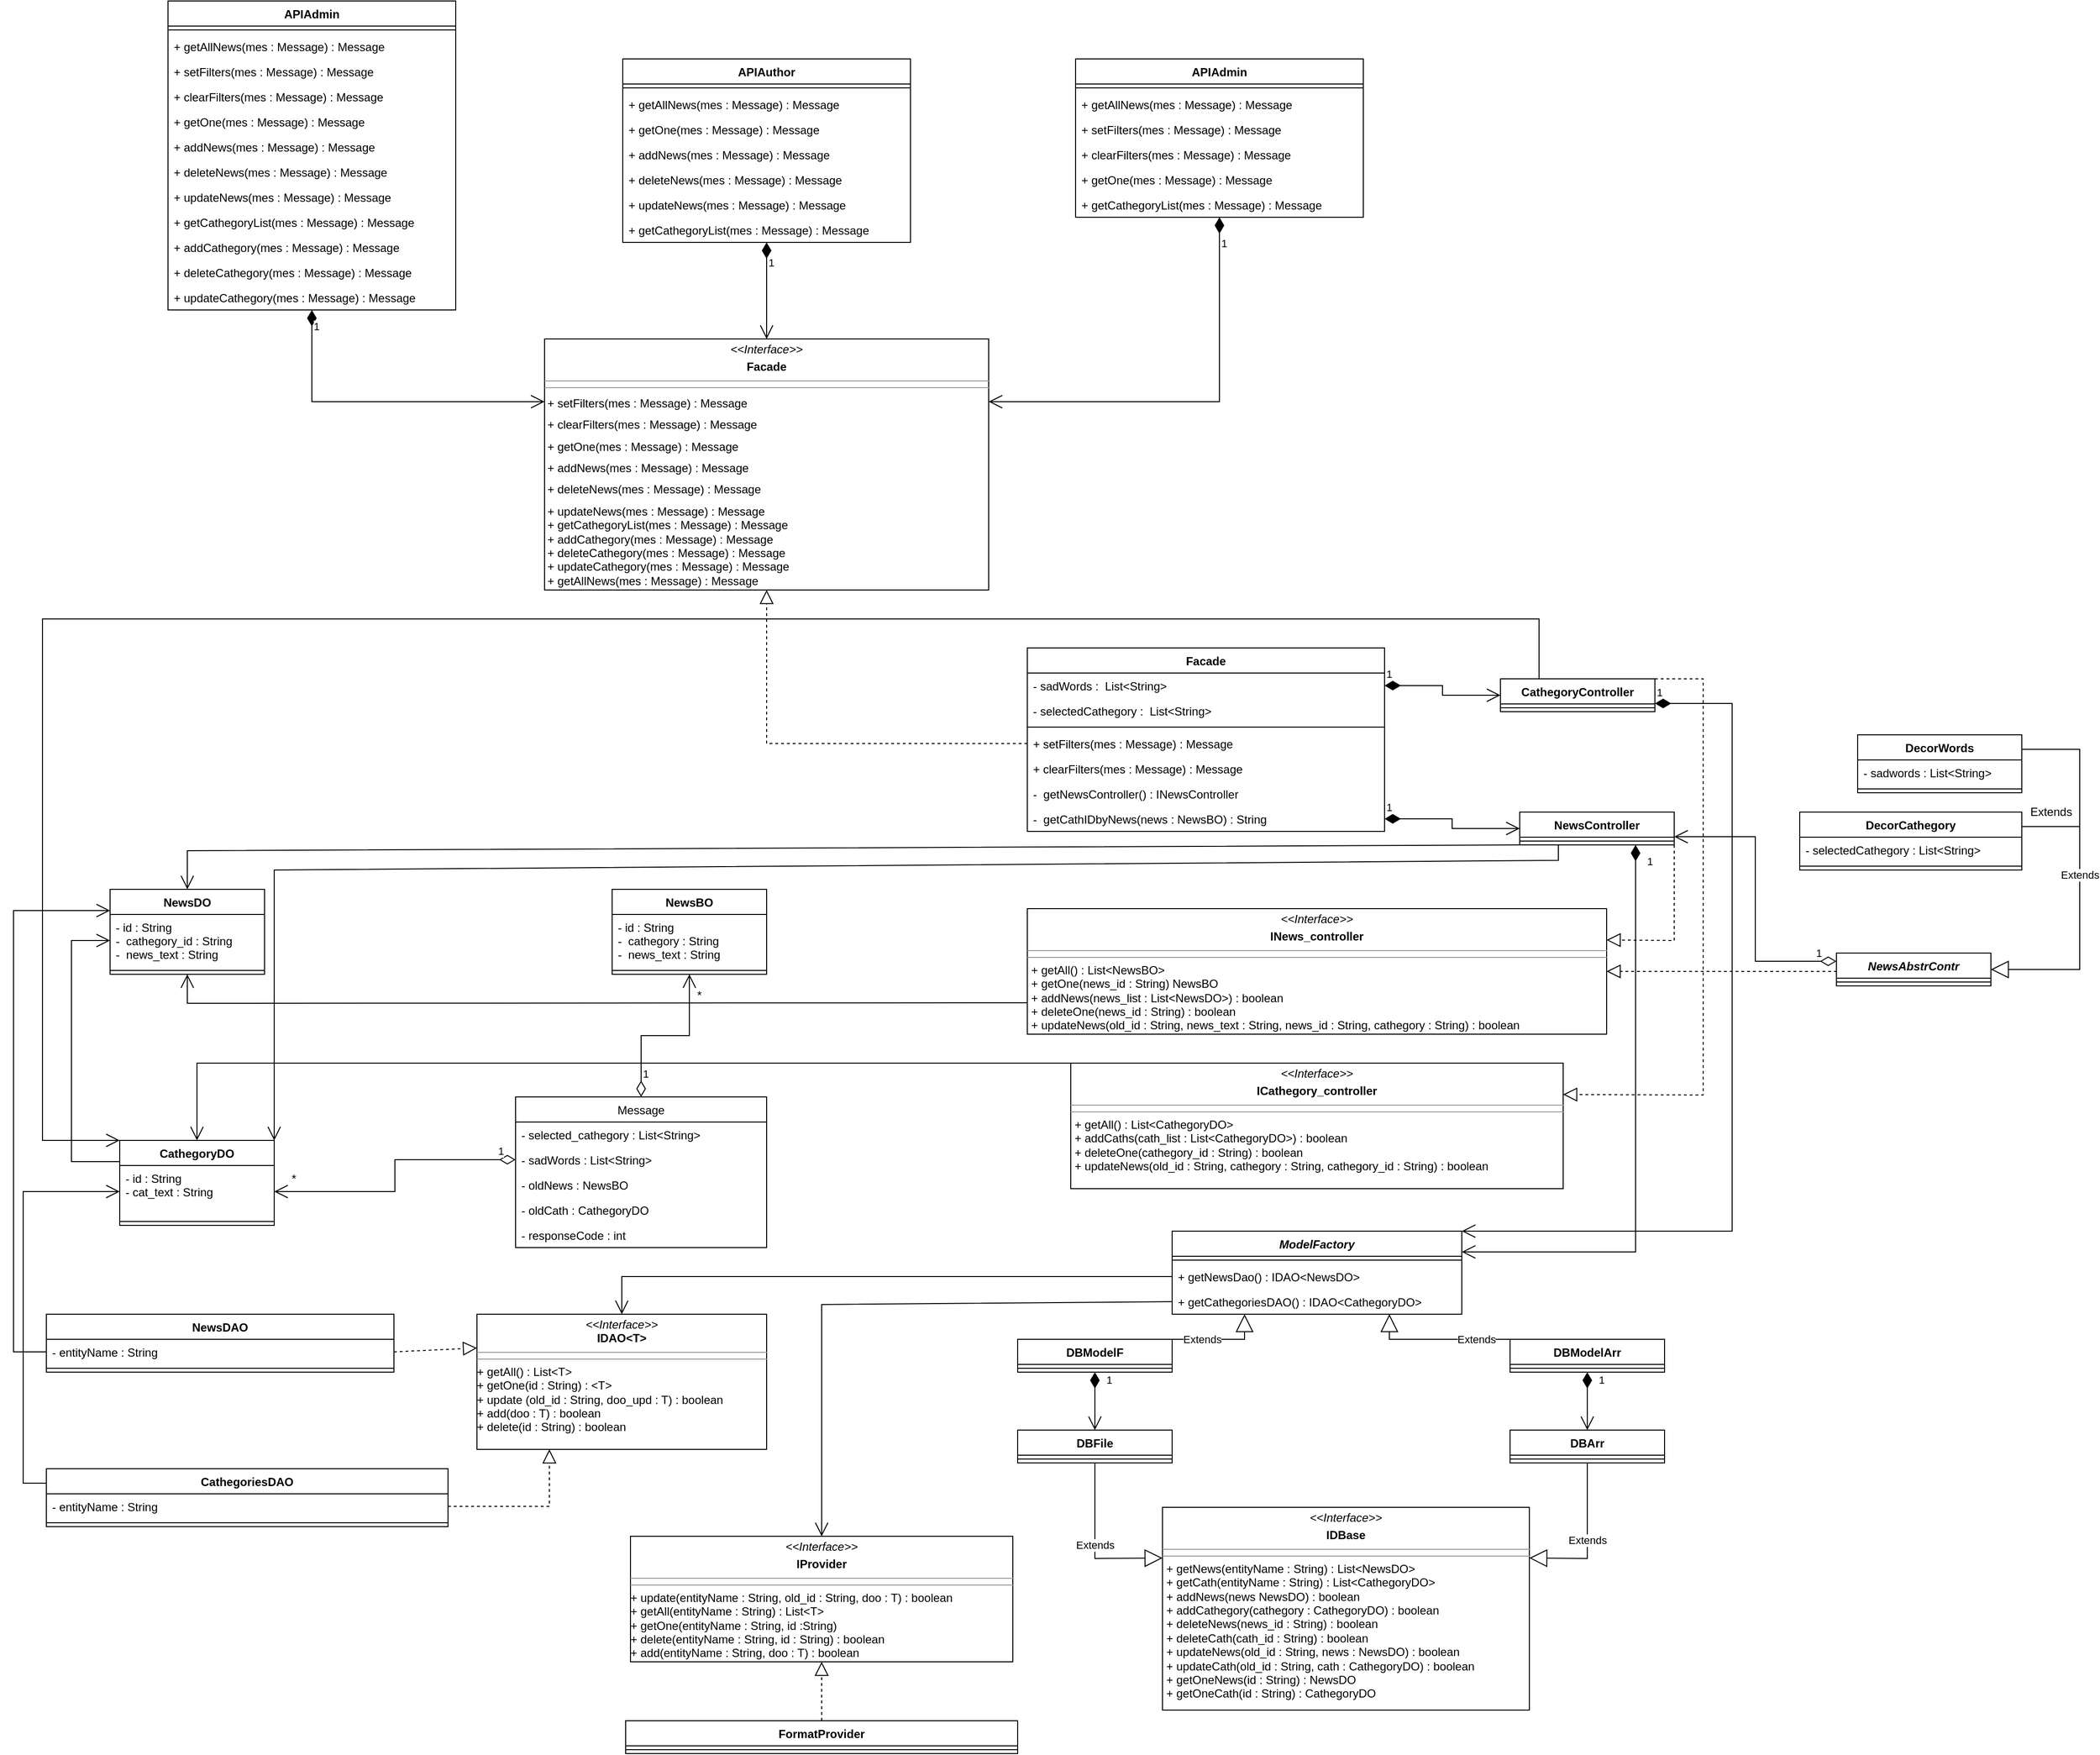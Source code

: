 <mxfile version="15.7.3" type="device"><diagram id="C5RBs43oDa-KdzZeNtuy" name="Page-1"><mxGraphModel dx="3385" dy="3152" grid="1" gridSize="10" guides="1" tooltips="1" connect="1" arrows="1" fold="1" page="1" pageScale="1" pageWidth="827" pageHeight="1169" math="0" shadow="0"><root><mxCell id="WIyWlLk6GJQsqaUBKTNV-0"/><mxCell id="WIyWlLk6GJQsqaUBKTNV-1" parent="WIyWlLk6GJQsqaUBKTNV-0"/><mxCell id="v4zg6Vz5QdQAwvKTRQVM-0" value="NewsDO&#xA;" style="swimlane;fontStyle=1;align=center;verticalAlign=top;childLayout=stackLayout;horizontal=1;startSize=26;horizontalStack=0;resizeParent=1;resizeParentMax=0;resizeLast=0;collapsible=1;marginBottom=0;" vertex="1" parent="WIyWlLk6GJQsqaUBKTNV-1"><mxGeometry x="120" y="240" width="160" height="88" as="geometry"/></mxCell><mxCell id="v4zg6Vz5QdQAwvKTRQVM-1" value="- id : String&#xA;              -  cathegory_id : String&#xA;-  news_text : String" style="text;strokeColor=none;fillColor=none;align=left;verticalAlign=top;spacingLeft=4;spacingRight=4;overflow=hidden;rotatable=0;points=[[0,0.5],[1,0.5]];portConstraint=eastwest;" vertex="1" parent="v4zg6Vz5QdQAwvKTRQVM-0"><mxGeometry y="26" width="160" height="54" as="geometry"/></mxCell><mxCell id="v4zg6Vz5QdQAwvKTRQVM-2" value="" style="line;strokeWidth=1;fillColor=none;align=left;verticalAlign=middle;spacingTop=-1;spacingLeft=3;spacingRight=3;rotatable=0;labelPosition=right;points=[];portConstraint=eastwest;" vertex="1" parent="v4zg6Vz5QdQAwvKTRQVM-0"><mxGeometry y="80" width="160" height="8" as="geometry"/></mxCell><mxCell id="v4zg6Vz5QdQAwvKTRQVM-4" value="NewsBO&#xA;" style="swimlane;fontStyle=1;align=center;verticalAlign=top;childLayout=stackLayout;horizontal=1;startSize=26;horizontalStack=0;resizeParent=1;resizeParentMax=0;resizeLast=0;collapsible=1;marginBottom=0;" vertex="1" parent="WIyWlLk6GJQsqaUBKTNV-1"><mxGeometry x="640" y="240" width="160" height="88" as="geometry"/></mxCell><mxCell id="v4zg6Vz5QdQAwvKTRQVM-5" value="- id : String&#xA;              -  cathegory : String&#xA;-  news_text : String" style="text;strokeColor=none;fillColor=none;align=left;verticalAlign=top;spacingLeft=4;spacingRight=4;overflow=hidden;rotatable=0;points=[[0,0.5],[1,0.5]];portConstraint=eastwest;" vertex="1" parent="v4zg6Vz5QdQAwvKTRQVM-4"><mxGeometry y="26" width="160" height="54" as="geometry"/></mxCell><mxCell id="v4zg6Vz5QdQAwvKTRQVM-6" value="" style="line;strokeWidth=1;fillColor=none;align=left;verticalAlign=middle;spacingTop=-1;spacingLeft=3;spacingRight=3;rotatable=0;labelPosition=right;points=[];portConstraint=eastwest;" vertex="1" parent="v4zg6Vz5QdQAwvKTRQVM-4"><mxGeometry y="80" width="160" height="8" as="geometry"/></mxCell><mxCell id="v4zg6Vz5QdQAwvKTRQVM-7" value="CathegoryDO" style="swimlane;fontStyle=1;align=center;verticalAlign=top;childLayout=stackLayout;horizontal=1;startSize=26;horizontalStack=0;resizeParent=1;resizeParentMax=0;resizeLast=0;collapsible=1;marginBottom=0;" vertex="1" parent="WIyWlLk6GJQsqaUBKTNV-1"><mxGeometry x="130" y="500" width="160" height="88" as="geometry"/></mxCell><mxCell id="v4zg6Vz5QdQAwvKTRQVM-8" value="- id : String&#xA;    - cat_text : String &#xA;          " style="text;strokeColor=none;fillColor=none;align=left;verticalAlign=top;spacingLeft=4;spacingRight=4;overflow=hidden;rotatable=0;points=[[0,0.5],[1,0.5]];portConstraint=eastwest;" vertex="1" parent="v4zg6Vz5QdQAwvKTRQVM-7"><mxGeometry y="26" width="160" height="54" as="geometry"/></mxCell><mxCell id="v4zg6Vz5QdQAwvKTRQVM-9" value="" style="line;strokeWidth=1;fillColor=none;align=left;verticalAlign=middle;spacingTop=-1;spacingLeft=3;spacingRight=3;rotatable=0;labelPosition=right;points=[];portConstraint=eastwest;" vertex="1" parent="v4zg6Vz5QdQAwvKTRQVM-7"><mxGeometry y="80" width="160" height="8" as="geometry"/></mxCell><mxCell id="v4zg6Vz5QdQAwvKTRQVM-11" value="Message" style="swimlane;fontStyle=0;childLayout=stackLayout;horizontal=1;startSize=26;fillColor=none;horizontalStack=0;resizeParent=1;resizeParentMax=0;resizeLast=0;collapsible=1;marginBottom=0;" vertex="1" parent="WIyWlLk6GJQsqaUBKTNV-1"><mxGeometry x="540" y="455" width="260" height="156" as="geometry"/></mxCell><mxCell id="v4zg6Vz5QdQAwvKTRQVM-12" value="- selected_cathegory : List&lt;String&gt;" style="text;strokeColor=none;fillColor=none;align=left;verticalAlign=top;spacingLeft=4;spacingRight=4;overflow=hidden;rotatable=0;points=[[0,0.5],[1,0.5]];portConstraint=eastwest;" vertex="1" parent="v4zg6Vz5QdQAwvKTRQVM-11"><mxGeometry y="26" width="260" height="26" as="geometry"/></mxCell><mxCell id="v4zg6Vz5QdQAwvKTRQVM-13" value="- sadWords : List&lt;String&gt;" style="text;strokeColor=none;fillColor=none;align=left;verticalAlign=top;spacingLeft=4;spacingRight=4;overflow=hidden;rotatable=0;points=[[0,0.5],[1,0.5]];portConstraint=eastwest;" vertex="1" parent="v4zg6Vz5QdQAwvKTRQVM-11"><mxGeometry y="52" width="260" height="26" as="geometry"/></mxCell><mxCell id="v4zg6Vz5QdQAwvKTRQVM-14" value="- oldNews : NewsBO&#xA;" style="text;strokeColor=none;fillColor=none;align=left;verticalAlign=top;spacingLeft=4;spacingRight=4;overflow=hidden;rotatable=0;points=[[0,0.5],[1,0.5]];portConstraint=eastwest;" vertex="1" parent="v4zg6Vz5QdQAwvKTRQVM-11"><mxGeometry y="78" width="260" height="26" as="geometry"/></mxCell><mxCell id="v4zg6Vz5QdQAwvKTRQVM-16" value="- oldCath : CathegoryDO" style="text;strokeColor=none;fillColor=none;align=left;verticalAlign=top;spacingLeft=4;spacingRight=4;overflow=hidden;rotatable=0;points=[[0,0.5],[1,0.5]];portConstraint=eastwest;" vertex="1" parent="v4zg6Vz5QdQAwvKTRQVM-11"><mxGeometry y="104" width="260" height="26" as="geometry"/></mxCell><mxCell id="v4zg6Vz5QdQAwvKTRQVM-79" value="- responseCode : int" style="text;strokeColor=none;fillColor=none;align=left;verticalAlign=top;spacingLeft=4;spacingRight=4;overflow=hidden;rotatable=0;points=[[0,0.5],[1,0.5]];portConstraint=eastwest;" vertex="1" parent="v4zg6Vz5QdQAwvKTRQVM-11"><mxGeometry y="130" width="260" height="26" as="geometry"/></mxCell><mxCell id="v4zg6Vz5QdQAwvKTRQVM-22" value="1" style="endArrow=open;html=1;endSize=12;startArrow=diamondThin;startSize=14;startFill=0;edgeStyle=orthogonalEdgeStyle;align=left;verticalAlign=bottom;rounded=0;entryX=1;entryY=0.5;entryDx=0;entryDy=0;exitX=0;exitY=0.5;exitDx=0;exitDy=0;" edge="1" parent="WIyWlLk6GJQsqaUBKTNV-1" source="v4zg6Vz5QdQAwvKTRQVM-13" target="v4zg6Vz5QdQAwvKTRQVM-8"><mxGeometry x="-0.859" relative="1" as="geometry"><mxPoint x="500" y="520" as="sourcePoint"/><mxPoint x="490" y="340" as="targetPoint"/><mxPoint as="offset"/></mxGeometry></mxCell><mxCell id="v4zg6Vz5QdQAwvKTRQVM-23" value="1" style="endArrow=open;html=1;endSize=12;startArrow=diamondThin;startSize=14;startFill=0;edgeStyle=orthogonalEdgeStyle;align=left;verticalAlign=bottom;rounded=0;exitX=0.5;exitY=0;exitDx=0;exitDy=0;entryX=0.5;entryY=1;entryDx=0;entryDy=0;" edge="1" parent="WIyWlLk6GJQsqaUBKTNV-1" source="v4zg6Vz5QdQAwvKTRQVM-11" target="v4zg6Vz5QdQAwvKTRQVM-4"><mxGeometry x="-0.831" relative="1" as="geometry"><mxPoint x="330" y="340" as="sourcePoint"/><mxPoint x="490" y="340" as="targetPoint"/><mxPoint as="offset"/></mxGeometry></mxCell><mxCell id="v4zg6Vz5QdQAwvKTRQVM-29" value="*" style="text;html=1;align=center;verticalAlign=middle;resizable=0;points=[];autosize=1;strokeColor=none;fillColor=none;" vertex="1" parent="WIyWlLk6GJQsqaUBKTNV-1"><mxGeometry x="300" y="530" width="20" height="20" as="geometry"/></mxCell><mxCell id="v4zg6Vz5QdQAwvKTRQVM-30" value="*" style="text;html=1;align=center;verticalAlign=middle;resizable=0;points=[];autosize=1;strokeColor=none;fillColor=none;" vertex="1" parent="WIyWlLk6GJQsqaUBKTNV-1"><mxGeometry x="720" y="340" width="20" height="20" as="geometry"/></mxCell><mxCell id="v4zg6Vz5QdQAwvKTRQVM-31" value="&lt;p style=&quot;margin: 0px ; margin-top: 4px ; text-align: center&quot;&gt;&lt;i&gt;&amp;lt;&amp;lt;Interface&amp;gt;&amp;gt;&lt;/i&gt;&lt;br&gt;&lt;b&gt;IDAO&amp;lt;T&amp;gt;&lt;/b&gt;&lt;/p&gt;&lt;hr size=&quot;1&quot;&gt;&lt;hr size=&quot;1&quot;&gt;&lt;div&gt;+ getAll() : List&amp;lt;T&amp;gt;&lt;/div&gt;&lt;div&gt;+ getOne(id : String) : &amp;lt;T&amp;gt;&lt;/div&gt;&lt;div&gt;+ update (old_id : String, doo_upd : T) : boolean&lt;/div&gt;&lt;div&gt;+ add(doo : T) : boolean&lt;/div&gt;&lt;div&gt;+ delete(id : String) : boolean&lt;br&gt;&lt;/div&gt;" style="verticalAlign=top;align=left;overflow=fill;fontSize=12;fontFamily=Helvetica;html=1;" vertex="1" parent="WIyWlLk6GJQsqaUBKTNV-1"><mxGeometry x="500" y="680" width="300" height="140" as="geometry"/></mxCell><mxCell id="v4zg6Vz5QdQAwvKTRQVM-32" value="NewsDAO" style="swimlane;fontStyle=1;align=center;verticalAlign=top;childLayout=stackLayout;horizontal=1;startSize=26;horizontalStack=0;resizeParent=1;resizeParentMax=0;resizeLast=0;collapsible=1;marginBottom=0;" vertex="1" parent="WIyWlLk6GJQsqaUBKTNV-1"><mxGeometry x="54" y="680" width="360" height="60" as="geometry"/></mxCell><mxCell id="v4zg6Vz5QdQAwvKTRQVM-33" value="- entityName : String" style="text;strokeColor=none;fillColor=none;align=left;verticalAlign=top;spacingLeft=4;spacingRight=4;overflow=hidden;rotatable=0;points=[[0,0.5],[1,0.5]];portConstraint=eastwest;" vertex="1" parent="v4zg6Vz5QdQAwvKTRQVM-32"><mxGeometry y="26" width="360" height="26" as="geometry"/></mxCell><mxCell id="v4zg6Vz5QdQAwvKTRQVM-34" value="" style="line;strokeWidth=1;fillColor=none;align=left;verticalAlign=middle;spacingTop=-1;spacingLeft=3;spacingRight=3;rotatable=0;labelPosition=right;points=[];portConstraint=eastwest;" vertex="1" parent="v4zg6Vz5QdQAwvKTRQVM-32"><mxGeometry y="52" width="360" height="8" as="geometry"/></mxCell><mxCell id="v4zg6Vz5QdQAwvKTRQVM-41" value="" style="endArrow=open;endFill=1;endSize=12;html=1;rounded=0;exitX=0;exitY=0.5;exitDx=0;exitDy=0;entryX=0;entryY=0.25;entryDx=0;entryDy=0;" edge="1" parent="WIyWlLk6GJQsqaUBKTNV-1" source="v4zg6Vz5QdQAwvKTRQVM-33" target="v4zg6Vz5QdQAwvKTRQVM-0"><mxGeometry width="160" relative="1" as="geometry"><mxPoint x="54" y="779" as="sourcePoint"/><mxPoint x="20" y="260" as="targetPoint"/><Array as="points"><mxPoint x="20" y="719"/><mxPoint x="20" y="262"/></Array></mxGeometry></mxCell><mxCell id="v4zg6Vz5QdQAwvKTRQVM-42" value="" style="endArrow=open;endFill=1;endSize=12;html=1;rounded=0;exitX=0;exitY=0.25;exitDx=0;exitDy=0;entryX=0;entryY=0.5;entryDx=0;entryDy=0;" edge="1" parent="WIyWlLk6GJQsqaUBKTNV-1" source="v4zg6Vz5QdQAwvKTRQVM-7" target="v4zg6Vz5QdQAwvKTRQVM-1"><mxGeometry width="160" relative="1" as="geometry"><mxPoint x="160" y="640" as="sourcePoint"/><mxPoint x="320" y="640" as="targetPoint"/><Array as="points"><mxPoint x="80" y="522"/><mxPoint x="80" y="293"/></Array></mxGeometry></mxCell><mxCell id="v4zg6Vz5QdQAwvKTRQVM-45" value="" style="endArrow=block;dashed=1;endFill=0;endSize=12;html=1;rounded=0;entryX=0;entryY=0.25;entryDx=0;entryDy=0;exitX=1;exitY=0.5;exitDx=0;exitDy=0;" edge="1" parent="WIyWlLk6GJQsqaUBKTNV-1" source="v4zg6Vz5QdQAwvKTRQVM-33" target="v4zg6Vz5QdQAwvKTRQVM-31"><mxGeometry width="160" relative="1" as="geometry"><mxPoint x="410" y="805" as="sourcePoint"/><mxPoint x="574" y="910" as="targetPoint"/></mxGeometry></mxCell><mxCell id="v4zg6Vz5QdQAwvKTRQVM-46" value="CathegoriesDAO" style="swimlane;fontStyle=1;align=center;verticalAlign=top;childLayout=stackLayout;horizontal=1;startSize=26;horizontalStack=0;resizeParent=1;resizeParentMax=0;resizeLast=0;collapsible=1;marginBottom=0;" vertex="1" parent="WIyWlLk6GJQsqaUBKTNV-1"><mxGeometry x="54" y="840" width="416" height="60" as="geometry"/></mxCell><mxCell id="v4zg6Vz5QdQAwvKTRQVM-47" value="- entityName : String" style="text;strokeColor=none;fillColor=none;align=left;verticalAlign=top;spacingLeft=4;spacingRight=4;overflow=hidden;rotatable=0;points=[[0,0.5],[1,0.5]];portConstraint=eastwest;" vertex="1" parent="v4zg6Vz5QdQAwvKTRQVM-46"><mxGeometry y="26" width="416" height="26" as="geometry"/></mxCell><mxCell id="v4zg6Vz5QdQAwvKTRQVM-48" value="" style="line;strokeWidth=1;fillColor=none;align=left;verticalAlign=middle;spacingTop=-1;spacingLeft=3;spacingRight=3;rotatable=0;labelPosition=right;points=[];portConstraint=eastwest;" vertex="1" parent="v4zg6Vz5QdQAwvKTRQVM-46"><mxGeometry y="52" width="416" height="8" as="geometry"/></mxCell><mxCell id="v4zg6Vz5QdQAwvKTRQVM-50" value="" style="endArrow=block;dashed=1;endFill=0;endSize=12;html=1;rounded=0;exitX=1;exitY=0.5;exitDx=0;exitDy=0;entryX=0.25;entryY=1;entryDx=0;entryDy=0;" edge="1" parent="WIyWlLk6GJQsqaUBKTNV-1" source="v4zg6Vz5QdQAwvKTRQVM-47" target="v4zg6Vz5QdQAwvKTRQVM-31"><mxGeometry width="160" relative="1" as="geometry"><mxPoint x="440" y="962.5" as="sourcePoint"/><mxPoint x="600" y="962.5" as="targetPoint"/><Array as="points"><mxPoint x="575" y="879"/></Array></mxGeometry></mxCell><mxCell id="v4zg6Vz5QdQAwvKTRQVM-56" value="" style="endArrow=open;endFill=1;endSize=12;html=1;rounded=0;entryX=0;entryY=0.5;entryDx=0;entryDy=0;exitX=0;exitY=0.25;exitDx=0;exitDy=0;" edge="1" parent="WIyWlLk6GJQsqaUBKTNV-1" source="v4zg6Vz5QdQAwvKTRQVM-46" target="v4zg6Vz5QdQAwvKTRQVM-8"><mxGeometry width="160" relative="1" as="geometry"><mxPoint x="54" y="1020" as="sourcePoint"/><mxPoint x="30" y="560" as="targetPoint"/><Array as="points"><mxPoint x="30" y="855"/><mxPoint x="30" y="553"/></Array></mxGeometry></mxCell><mxCell id="v4zg6Vz5QdQAwvKTRQVM-68" value="&lt;p style=&quot;margin: 0px ; margin-top: 4px ; text-align: center&quot;&gt;&lt;i&gt;&amp;lt;&amp;lt;Interface&amp;gt;&amp;gt;&lt;/i&gt;&lt;/p&gt;&lt;p style=&quot;margin: 0px ; margin-top: 4px ; text-align: center&quot;&gt;&lt;b&gt;IProvider&lt;/b&gt;&lt;br&gt;&lt;/p&gt;&lt;hr size=&quot;1&quot;&gt;&lt;hr size=&quot;1&quot;&gt;&lt;div&gt;+ update(entityName : String, old_id : String, doo : T) : boolean&lt;/div&gt;&lt;div&gt;+ getAll(entityName : String) : List&amp;lt;T&amp;gt;&lt;/div&gt;&lt;div&gt;+ getOne(entityName : String, id :String)&lt;/div&gt;&lt;div&gt;+ delete(entityName : String, id : String) : boolean&lt;/div&gt;&lt;div&gt;+ add(entityName : String, doo : T) : boolean&lt;br&gt;&lt;/div&gt;" style="verticalAlign=top;align=left;overflow=fill;fontSize=12;fontFamily=Helvetica;html=1;" vertex="1" parent="WIyWlLk6GJQsqaUBKTNV-1"><mxGeometry x="659" y="910" width="396" height="130" as="geometry"/></mxCell><mxCell id="v4zg6Vz5QdQAwvKTRQVM-69" value="FormatProvider" style="swimlane;fontStyle=1;align=center;verticalAlign=top;childLayout=stackLayout;horizontal=1;startSize=26;horizontalStack=0;resizeParent=1;resizeParentMax=0;resizeLast=0;collapsible=1;marginBottom=0;" vertex="1" parent="WIyWlLk6GJQsqaUBKTNV-1"><mxGeometry x="654" y="1101" width="406" height="34" as="geometry"/></mxCell><mxCell id="v4zg6Vz5QdQAwvKTRQVM-70" value="" style="line;strokeWidth=1;fillColor=none;align=left;verticalAlign=middle;spacingTop=-1;spacingLeft=3;spacingRight=3;rotatable=0;labelPosition=right;points=[];portConstraint=eastwest;" vertex="1" parent="v4zg6Vz5QdQAwvKTRQVM-69"><mxGeometry y="26" width="406" height="8" as="geometry"/></mxCell><mxCell id="v4zg6Vz5QdQAwvKTRQVM-76" value="" style="endArrow=block;dashed=1;endFill=0;endSize=12;html=1;rounded=0;exitX=0.5;exitY=0;exitDx=0;exitDy=0;entryX=0.5;entryY=1;entryDx=0;entryDy=0;" edge="1" parent="WIyWlLk6GJQsqaUBKTNV-1" source="v4zg6Vz5QdQAwvKTRQVM-69" target="v4zg6Vz5QdQAwvKTRQVM-68"><mxGeometry width="160" relative="1" as="geometry"><mxPoint x="875" y="991" as="sourcePoint"/><mxPoint x="1035" y="991" as="targetPoint"/></mxGeometry></mxCell><mxCell id="v4zg6Vz5QdQAwvKTRQVM-80" value="&lt;p style=&quot;margin: 0px ; margin-top: 4px ; text-align: center&quot;&gt;&lt;i&gt;&amp;lt;&amp;lt;Interface&amp;gt;&amp;gt;&lt;/i&gt;&lt;/p&gt;&lt;p style=&quot;margin: 0px ; margin-top: 4px ; text-align: center&quot;&gt;&lt;b&gt;Facade&lt;/b&gt;&lt;br&gt;&lt;b&gt;&lt;/b&gt;&lt;/p&gt;&lt;hr size=&quot;1&quot;&gt;&lt;hr size=&quot;1&quot;&gt;&lt;table class=&quot;highlight tab-size js-file-line-container js-code-nav-container js-tagsearch-file&quot;&gt;&lt;tbody&gt;&lt;tr&gt;&lt;td id=&quot;LC8&quot; class=&quot;blob-code blob-code-inner js-file-line&quot;&gt;    &lt;span class=&quot;pl-smi&quot;&gt;+ &lt;/span&gt;&lt;span class=&quot;pl-en&quot;&gt;&lt;span class=&quot;pl-token&quot;&gt;setFilters&lt;/span&gt;&lt;/span&gt;(&lt;span class=&quot;pl-v&quot;&gt;mes : Message&lt;/span&gt;) : &lt;span class=&quot;pl-v&quot;&gt;Message&lt;/span&gt;&lt;/td&gt;        &lt;/tr&gt;        &lt;tr&gt;          &lt;/tr&gt;&lt;/tbody&gt;&lt;/table&gt;&lt;table class=&quot;highlight tab-size js-file-line-container js-code-nav-container js-tagsearch-file&quot;&gt;&lt;tbody&gt;&lt;tr&gt;&lt;td id=&quot;LC9&quot; class=&quot;blob-code blob-code-inner js-file-line&quot;&gt;&lt;span class=&quot;pl-smi&quot;&gt;&lt;span class=&quot;pl-token&quot;&gt;+ &lt;/span&gt;&lt;/span&gt;&lt;span class=&quot;pl-en&quot;&gt;&lt;span class=&quot;pl-token&quot;&gt;clearFilters&lt;/span&gt;&lt;/span&gt;(&lt;span class=&quot;pl-v&quot;&gt;mes : &lt;/span&gt;&lt;span class=&quot;pl-v&quot;&gt;Message&lt;/span&gt;) : &lt;span class=&quot;pl-v&quot;&gt;Message&lt;/span&gt;&lt;/td&gt;        &lt;/tr&gt;        &lt;tr&gt;          &lt;/tr&gt;&lt;/tbody&gt;&lt;/table&gt;&lt;table class=&quot;highlight tab-size js-file-line-container js-code-nav-container js-tagsearch-file&quot;&gt;&lt;tbody&gt;&lt;tr&gt;&lt;td id=&quot;LC10&quot; class=&quot;blob-code blob-code-inner js-file-line&quot;&gt;&lt;span class=&quot;pl-smi&quot;&gt;&lt;span class=&quot;pl-token&quot;&gt;+ &lt;/span&gt;&lt;/span&gt;&lt;span class=&quot;pl-en&quot;&gt;&lt;span class=&quot;pl-token&quot;&gt;getOne&lt;/span&gt;&lt;/span&gt;(&lt;span class=&quot;pl-v&quot;&gt;mes : &lt;/span&gt;&lt;span class=&quot;pl-v&quot;&gt;Message&lt;/span&gt;) : &lt;span class=&quot;pl-v&quot;&gt;Message&lt;/span&gt;&lt;/td&gt;        &lt;/tr&gt;        &lt;tr&gt;          &lt;/tr&gt;&lt;/tbody&gt;&lt;/table&gt;&lt;table class=&quot;highlight tab-size js-file-line-container js-code-nav-container js-tagsearch-file&quot;&gt;&lt;tbody&gt;&lt;tr&gt;&lt;td id=&quot;LC11&quot; class=&quot;blob-code blob-code-inner js-file-line&quot;&gt;&lt;span class=&quot;pl-smi&quot;&gt;&lt;span class=&quot;pl-token&quot;&gt;+ &lt;/span&gt;&lt;/span&gt;&lt;span class=&quot;pl-en&quot;&gt;&lt;span class=&quot;pl-token&quot;&gt;addNews&lt;/span&gt;&lt;/span&gt;(&lt;span class=&quot;pl-v&quot;&gt;mes : &lt;/span&gt;&lt;span class=&quot;pl-v&quot;&gt;Message&lt;/span&gt;) : &lt;span class=&quot;pl-v&quot;&gt;Message&lt;/span&gt;&lt;/td&gt;        &lt;/tr&gt;        &lt;tr&gt;          &lt;/tr&gt;&lt;/tbody&gt;&lt;/table&gt;&lt;table class=&quot;highlight tab-size js-file-line-container js-code-nav-container js-tagsearch-file&quot;&gt;&lt;tbody&gt;&lt;tr&gt;&lt;td id=&quot;LC12&quot; class=&quot;blob-code blob-code-inner js-file-line&quot;&gt;&lt;span class=&quot;pl-smi&quot;&gt;&lt;span class=&quot;pl-token&quot;&gt;+ &lt;/span&gt;&lt;/span&gt;&lt;span class=&quot;pl-en&quot;&gt;&lt;span class=&quot;pl-token&quot;&gt;deleteNews&lt;/span&gt;&lt;/span&gt;(&lt;span class=&quot;pl-v&quot;&gt;mes : &lt;/span&gt;&lt;span class=&quot;pl-v&quot;&gt;Message&lt;/span&gt;) : &lt;span class=&quot;pl-v&quot;&gt;Message&lt;/span&gt;&lt;/td&gt;        &lt;/tr&gt;        &lt;tr&gt;          &lt;/tr&gt;&lt;/tbody&gt;&lt;/table&gt;&lt;table class=&quot;highlight tab-size js-file-line-container js-code-nav-container js-tagsearch-file&quot;&gt;&lt;tbody&gt;&lt;tr&gt;&lt;td id=&quot;LC13&quot; class=&quot;blob-code blob-code-inner js-file-line&quot;&gt;&lt;span class=&quot;pl-smi&quot;&gt;&lt;span class=&quot;pl-token&quot;&gt;+ &lt;/span&gt;&lt;/span&gt;&lt;span class=&quot;pl-en&quot;&gt;&lt;span class=&quot;pl-token&quot;&gt;updateNews&lt;/span&gt;&lt;/span&gt;(&lt;span class=&quot;pl-v&quot;&gt;mes : &lt;/span&gt;&lt;span class=&quot;pl-v&quot;&gt;Message&lt;/span&gt;) : &lt;span class=&quot;pl-v&quot;&gt;Message&lt;br&gt;+ getCathegoryList(mes : Message) : Message &lt;br&gt;+ addCathegory(mes : Message) : Message &lt;br&gt;+ deleteCathegory(mes : Message) : Message &lt;br&gt;+ updateCathegory(mes : Message) : Message &lt;br&gt;+ getAllNews(mes : Message) : Message&lt;br&gt;&lt;/span&gt;&lt;/td&gt;        &lt;/tr&gt;        &lt;tr&gt;          &lt;/tr&gt;&lt;/tbody&gt;&lt;/table&gt;&lt;table class=&quot;highlight tab-size js-file-line-container js-code-nav-container js-tagsearch-file&quot;&gt;&lt;tbody&gt;&lt;tr&gt;&lt;td id=&quot;LC14&quot; class=&quot;blob-code blob-code-inner js-file-line&quot;&gt;&lt;br&gt;&lt;/td&gt;&lt;/tr&gt;&lt;tr&gt;&lt;/tr&gt;&lt;/tbody&gt;&lt;/table&gt;&lt;table class=&quot;highlight tab-size js-file-line-container js-code-nav-container js-tagsearch-file&quot;&gt;&lt;tbody&gt;&lt;tr&gt;&lt;td id=&quot;LC15&quot; class=&quot;blob-code blob-code-inner js-file-line&quot;&gt;&lt;br&gt;&lt;/td&gt;&lt;/tr&gt;&lt;tr&gt;&lt;/tr&gt;&lt;/tbody&gt;&lt;/table&gt;&lt;table class=&quot;highlight tab-size js-file-line-container js-code-nav-container js-tagsearch-file&quot;&gt;&lt;tbody&gt;&lt;tr&gt;&lt;td id=&quot;LC7&quot; class=&quot;blob-code blob-code-inner js-file-line&quot;&gt;&lt;br&gt;&lt;/td&gt;        &lt;/tr&gt;&lt;tr&gt;          &lt;/tr&gt;&lt;/tbody&gt;&lt;/table&gt;" style="verticalAlign=top;align=left;overflow=fill;fontSize=12;fontFamily=Helvetica;html=1;" vertex="1" parent="WIyWlLk6GJQsqaUBKTNV-1"><mxGeometry x="570" y="-330" width="460" height="260" as="geometry"/></mxCell><mxCell id="v4zg6Vz5QdQAwvKTRQVM-81" value="Facade" style="swimlane;fontStyle=1;align=center;verticalAlign=top;childLayout=stackLayout;horizontal=1;startSize=26;horizontalStack=0;resizeParent=1;resizeParentMax=0;resizeLast=0;collapsible=1;marginBottom=0;" vertex="1" parent="WIyWlLk6GJQsqaUBKTNV-1"><mxGeometry x="1070" y="-10" width="370" height="190" as="geometry"/></mxCell><mxCell id="v4zg6Vz5QdQAwvKTRQVM-82" value="- sadWords :  List&lt;String&gt;" style="text;strokeColor=none;fillColor=none;align=left;verticalAlign=top;spacingLeft=4;spacingRight=4;overflow=hidden;rotatable=0;points=[[0,0.5],[1,0.5]];portConstraint=eastwest;" vertex="1" parent="v4zg6Vz5QdQAwvKTRQVM-81"><mxGeometry y="26" width="370" height="26" as="geometry"/></mxCell><mxCell id="v4zg6Vz5QdQAwvKTRQVM-85" value="- selectedCathegory :  List&lt;String&gt;" style="text;strokeColor=none;fillColor=none;align=left;verticalAlign=top;spacingLeft=4;spacingRight=4;overflow=hidden;rotatable=0;points=[[0,0.5],[1,0.5]];portConstraint=eastwest;" vertex="1" parent="v4zg6Vz5QdQAwvKTRQVM-81"><mxGeometry y="52" width="370" height="26" as="geometry"/></mxCell><mxCell id="v4zg6Vz5QdQAwvKTRQVM-83" value="" style="line;strokeWidth=1;fillColor=none;align=left;verticalAlign=middle;spacingTop=-1;spacingLeft=3;spacingRight=3;rotatable=0;labelPosition=right;points=[];portConstraint=eastwest;" vertex="1" parent="v4zg6Vz5QdQAwvKTRQVM-81"><mxGeometry y="78" width="370" height="8" as="geometry"/></mxCell><mxCell id="v4zg6Vz5QdQAwvKTRQVM-84" value="+ setFilters(mes : Message) : Message" style="text;strokeColor=none;fillColor=none;align=left;verticalAlign=top;spacingLeft=4;spacingRight=4;overflow=hidden;rotatable=0;points=[[0,0.5],[1,0.5]];portConstraint=eastwest;" vertex="1" parent="v4zg6Vz5QdQAwvKTRQVM-81"><mxGeometry y="86" width="370" height="26" as="geometry"/></mxCell><mxCell id="v4zg6Vz5QdQAwvKTRQVM-88" value="+ clearFilters(mes : Message) : Message" style="text;strokeColor=none;fillColor=none;align=left;verticalAlign=top;spacingLeft=4;spacingRight=4;overflow=hidden;rotatable=0;points=[[0,0.5],[1,0.5]];portConstraint=eastwest;" vertex="1" parent="v4zg6Vz5QdQAwvKTRQVM-81"><mxGeometry y="112" width="370" height="26" as="geometry"/></mxCell><mxCell id="v4zg6Vz5QdQAwvKTRQVM-89" value="-  getNewsController() : INewsController" style="text;strokeColor=none;fillColor=none;align=left;verticalAlign=top;spacingLeft=4;spacingRight=4;overflow=hidden;rotatable=0;points=[[0,0.5],[1,0.5]];portConstraint=eastwest;" vertex="1" parent="v4zg6Vz5QdQAwvKTRQVM-81"><mxGeometry y="138" width="370" height="26" as="geometry"/></mxCell><mxCell id="v4zg6Vz5QdQAwvKTRQVM-90" value="-  getCathIDbyNews(news : NewsBO) : String" style="text;strokeColor=none;fillColor=none;align=left;verticalAlign=top;spacingLeft=4;spacingRight=4;overflow=hidden;rotatable=0;points=[[0,0.5],[1,0.5]];portConstraint=eastwest;" vertex="1" parent="v4zg6Vz5QdQAwvKTRQVM-81"><mxGeometry y="164" width="370" height="26" as="geometry"/></mxCell><mxCell id="v4zg6Vz5QdQAwvKTRQVM-91" value="&lt;p style=&quot;margin: 0px ; margin-top: 4px ; text-align: center&quot;&gt;&lt;i&gt;&amp;lt;&amp;lt;Interface&amp;gt;&amp;gt;&lt;/i&gt;&lt;/p&gt;&lt;p style=&quot;margin: 0px ; margin-top: 4px ; text-align: center&quot;&gt;&lt;b&gt;INews_controller&lt;/b&gt;&lt;br&gt;&lt;/p&gt;&lt;hr size=&quot;1&quot;&gt;&lt;hr size=&quot;1&quot;&gt;&lt;p style=&quot;margin: 0px ; margin-left: 4px&quot;&gt;+ getAll() : List&amp;lt;NewsBO&amp;gt;&lt;br&gt;+ getOne(news_id : String) NewsBO&lt;/p&gt;&lt;p style=&quot;margin: 0px ; margin-left: 4px&quot;&gt;+ addNews(news_list : List&amp;lt;NewsDO&amp;gt;) : boolean&lt;/p&gt;&lt;p style=&quot;margin: 0px ; margin-left: 4px&quot;&gt;+ deleteOne(news_id : String) : boolean&lt;/p&gt;&lt;p style=&quot;margin: 0px ; margin-left: 4px&quot;&gt;+ updateNews(old_id : String, news_text : String, news_id : String, cathegory : String) : boolean&lt;/p&gt;&lt;p style=&quot;margin: 0px ; margin-left: 4px&quot;&gt;&lt;br&gt;&lt;/p&gt;" style="verticalAlign=top;align=left;overflow=fill;fontSize=12;fontFamily=Helvetica;html=1;" vertex="1" parent="WIyWlLk6GJQsqaUBKTNV-1"><mxGeometry x="1070" y="260" width="600" height="130" as="geometry"/></mxCell><mxCell id="v4zg6Vz5QdQAwvKTRQVM-92" value="&lt;p style=&quot;margin: 0px ; margin-top: 4px ; text-align: center&quot;&gt;&lt;i&gt;&amp;lt;&amp;lt;Interface&amp;gt;&amp;gt;&lt;/i&gt;&lt;/p&gt;&lt;p style=&quot;margin: 0px ; margin-top: 4px ; text-align: center&quot;&gt;&lt;b&gt;ICathegory_controller&lt;/b&gt;&lt;br&gt;&lt;/p&gt;&lt;hr size=&quot;1&quot;&gt;&lt;hr size=&quot;1&quot;&gt;&lt;p style=&quot;margin: 0px ; margin-left: 4px&quot;&gt;+ getAll() : List&amp;lt;CathegoryDO&amp;gt;&lt;br&gt;+ addCaths(cath_list : List&amp;lt;CathegoryDO&amp;gt;) : boolean&lt;/p&gt;&lt;p style=&quot;margin: 0px ; margin-left: 4px&quot;&gt;+ deleteOne(cathegory_id : String) : boolean&lt;/p&gt;&lt;p style=&quot;margin: 0px ; margin-left: 4px&quot;&gt;+ updateNews(old_id : String, cathegory : String, cathegory_id : String) : boolean&lt;/p&gt;&lt;p style=&quot;margin: 0px ; margin-left: 4px&quot;&gt;&lt;br&gt;&lt;/p&gt;" style="verticalAlign=top;align=left;overflow=fill;fontSize=12;fontFamily=Helvetica;html=1;" vertex="1" parent="WIyWlLk6GJQsqaUBKTNV-1"><mxGeometry x="1115" y="420" width="510" height="130" as="geometry"/></mxCell><mxCell id="v4zg6Vz5QdQAwvKTRQVM-94" value="" style="endArrow=block;dashed=1;endFill=0;endSize=12;html=1;rounded=0;exitX=0;exitY=0.5;exitDx=0;exitDy=0;entryX=0.5;entryY=1;entryDx=0;entryDy=0;" edge="1" parent="WIyWlLk6GJQsqaUBKTNV-1" source="v4zg6Vz5QdQAwvKTRQVM-84" target="v4zg6Vz5QdQAwvKTRQVM-80"><mxGeometry width="160" relative="1" as="geometry"><mxPoint x="1000" y="-70" as="sourcePoint"/><mxPoint x="770" y="-30" as="targetPoint"/><Array as="points"><mxPoint x="800" y="89"/></Array></mxGeometry></mxCell><mxCell id="v4zg6Vz5QdQAwvKTRQVM-95" value="NewsController" style="swimlane;fontStyle=1;align=center;verticalAlign=top;childLayout=stackLayout;horizontal=1;startSize=26;horizontalStack=0;resizeParent=1;resizeParentMax=0;resizeLast=0;collapsible=1;marginBottom=0;" vertex="1" parent="WIyWlLk6GJQsqaUBKTNV-1"><mxGeometry x="1580" y="160" width="160" height="34" as="geometry"/></mxCell><mxCell id="v4zg6Vz5QdQAwvKTRQVM-97" value="" style="line;strokeWidth=1;fillColor=none;align=left;verticalAlign=middle;spacingTop=-1;spacingLeft=3;spacingRight=3;rotatable=0;labelPosition=right;points=[];portConstraint=eastwest;" vertex="1" parent="v4zg6Vz5QdQAwvKTRQVM-95"><mxGeometry y="26" width="160" height="8" as="geometry"/></mxCell><mxCell id="v4zg6Vz5QdQAwvKTRQVM-99" value="CathegoryController" style="swimlane;fontStyle=1;align=center;verticalAlign=top;childLayout=stackLayout;horizontal=1;startSize=26;horizontalStack=0;resizeParent=1;resizeParentMax=0;resizeLast=0;collapsible=1;marginBottom=0;" vertex="1" parent="WIyWlLk6GJQsqaUBKTNV-1"><mxGeometry x="1560" y="22" width="160" height="34" as="geometry"><mxRectangle x="1560" y="22" width="170" height="26" as="alternateBounds"/></mxGeometry></mxCell><mxCell id="v4zg6Vz5QdQAwvKTRQVM-100" value="" style="line;strokeWidth=1;fillColor=none;align=left;verticalAlign=middle;spacingTop=-1;spacingLeft=3;spacingRight=3;rotatable=0;labelPosition=right;points=[];portConstraint=eastwest;" vertex="1" parent="v4zg6Vz5QdQAwvKTRQVM-99"><mxGeometry y="26" width="160" height="8" as="geometry"/></mxCell><mxCell id="v4zg6Vz5QdQAwvKTRQVM-104" value="1" style="endArrow=open;html=1;endSize=12;startArrow=diamondThin;startSize=14;startFill=1;edgeStyle=orthogonalEdgeStyle;align=left;verticalAlign=bottom;rounded=0;exitX=1;exitY=0.5;exitDx=0;exitDy=0;entryX=0;entryY=0.5;entryDx=0;entryDy=0;" edge="1" parent="WIyWlLk6GJQsqaUBKTNV-1" source="v4zg6Vz5QdQAwvKTRQVM-82" target="v4zg6Vz5QdQAwvKTRQVM-99"><mxGeometry x="-1" y="3" relative="1" as="geometry"><mxPoint x="1160" y="260" as="sourcePoint"/><mxPoint x="1320" y="260" as="targetPoint"/></mxGeometry></mxCell><mxCell id="v4zg6Vz5QdQAwvKTRQVM-106" value="1" style="endArrow=open;html=1;endSize=12;startArrow=diamondThin;startSize=14;startFill=1;edgeStyle=orthogonalEdgeStyle;align=left;verticalAlign=bottom;rounded=0;exitX=1;exitY=0.5;exitDx=0;exitDy=0;entryX=0;entryY=0.5;entryDx=0;entryDy=0;" edge="1" parent="WIyWlLk6GJQsqaUBKTNV-1" source="v4zg6Vz5QdQAwvKTRQVM-90" target="v4zg6Vz5QdQAwvKTRQVM-95"><mxGeometry x="-1" y="3" relative="1" as="geometry"><mxPoint x="1160" y="260" as="sourcePoint"/><mxPoint x="1320" y="260" as="targetPoint"/></mxGeometry></mxCell><mxCell id="v4zg6Vz5QdQAwvKTRQVM-111" value="" style="endArrow=open;endFill=1;endSize=12;html=1;rounded=0;exitX=0;exitY=0.75;exitDx=0;exitDy=0;entryX=0.5;entryY=1;entryDx=0;entryDy=0;" edge="1" parent="WIyWlLk6GJQsqaUBKTNV-1" source="v4zg6Vz5QdQAwvKTRQVM-91" target="v4zg6Vz5QdQAwvKTRQVM-0"><mxGeometry width="160" relative="1" as="geometry"><mxPoint x="700" y="350" as="sourcePoint"/><mxPoint x="210" y="358" as="targetPoint"/><Array as="points"><mxPoint x="200" y="358"/></Array></mxGeometry></mxCell><mxCell id="v4zg6Vz5QdQAwvKTRQVM-113" value="" style="endArrow=open;endFill=1;endSize=12;html=1;rounded=0;exitX=0;exitY=0;exitDx=0;exitDy=0;entryX=0.5;entryY=0;entryDx=0;entryDy=0;" edge="1" parent="WIyWlLk6GJQsqaUBKTNV-1" source="v4zg6Vz5QdQAwvKTRQVM-92" target="v4zg6Vz5QdQAwvKTRQVM-7"><mxGeometry width="160" relative="1" as="geometry"><mxPoint x="700" y="350" as="sourcePoint"/><mxPoint x="860" y="350" as="targetPoint"/><Array as="points"><mxPoint x="210" y="420"/></Array></mxGeometry></mxCell><mxCell id="v4zg6Vz5QdQAwvKTRQVM-114" value="" style="endArrow=block;dashed=1;endFill=0;endSize=12;html=1;rounded=0;exitX=1;exitY=1;exitDx=0;exitDy=0;entryX=1;entryY=0.25;entryDx=0;entryDy=0;" edge="1" parent="WIyWlLk6GJQsqaUBKTNV-1" source="v4zg6Vz5QdQAwvKTRQVM-95" target="v4zg6Vz5QdQAwvKTRQVM-91"><mxGeometry width="160" relative="1" as="geometry"><mxPoint x="1420" y="230" as="sourcePoint"/><mxPoint x="1580" y="230" as="targetPoint"/><Array as="points"><mxPoint x="1740" y="293"/></Array></mxGeometry></mxCell><mxCell id="v4zg6Vz5QdQAwvKTRQVM-115" value="" style="endArrow=block;dashed=1;endFill=0;endSize=12;html=1;rounded=0;exitX=1;exitY=0;exitDx=0;exitDy=0;entryX=1;entryY=0.25;entryDx=0;entryDy=0;" edge="1" parent="WIyWlLk6GJQsqaUBKTNV-1" source="v4zg6Vz5QdQAwvKTRQVM-99" target="v4zg6Vz5QdQAwvKTRQVM-92"><mxGeometry width="160" relative="1" as="geometry"><mxPoint x="1420" y="230" as="sourcePoint"/><mxPoint x="1580" y="230" as="targetPoint"/><Array as="points"><mxPoint x="1770" y="22"/><mxPoint x="1770" y="453"/></Array></mxGeometry></mxCell><mxCell id="v4zg6Vz5QdQAwvKTRQVM-117" value="NewsAbstrContr" style="swimlane;fontStyle=3;align=center;verticalAlign=top;childLayout=stackLayout;horizontal=1;startSize=26;horizontalStack=0;resizeParent=1;resizeParentMax=0;resizeLast=0;collapsible=1;marginBottom=0;" vertex="1" parent="WIyWlLk6GJQsqaUBKTNV-1"><mxGeometry x="1908" y="306" width="160" height="34" as="geometry"/></mxCell><mxCell id="v4zg6Vz5QdQAwvKTRQVM-119" value="" style="line;strokeWidth=1;fillColor=none;align=left;verticalAlign=middle;spacingTop=-1;spacingLeft=3;spacingRight=3;rotatable=0;labelPosition=right;points=[];portConstraint=eastwest;" vertex="1" parent="v4zg6Vz5QdQAwvKTRQVM-117"><mxGeometry y="26" width="160" height="8" as="geometry"/></mxCell><mxCell id="v4zg6Vz5QdQAwvKTRQVM-121" value="1" style="endArrow=open;html=1;endSize=12;startArrow=diamondThin;startSize=14;startFill=0;edgeStyle=orthogonalEdgeStyle;align=left;verticalAlign=bottom;rounded=0;exitX=0;exitY=0.25;exitDx=0;exitDy=0;entryX=1;entryY=0.75;entryDx=0;entryDy=0;" edge="1" parent="WIyWlLk6GJQsqaUBKTNV-1" source="v4zg6Vz5QdQAwvKTRQVM-117" target="v4zg6Vz5QdQAwvKTRQVM-95"><mxGeometry x="-0.846" relative="1" as="geometry"><mxPoint x="1600" y="230" as="sourcePoint"/><mxPoint x="1760" y="230" as="targetPoint"/><mxPoint as="offset"/></mxGeometry></mxCell><mxCell id="v4zg6Vz5QdQAwvKTRQVM-122" value="" style="endArrow=block;dashed=1;endFill=0;endSize=12;html=1;rounded=0;exitX=0;exitY=0.75;exitDx=0;exitDy=0;entryX=1;entryY=0.5;entryDx=0;entryDy=0;" edge="1" parent="WIyWlLk6GJQsqaUBKTNV-1" source="v4zg6Vz5QdQAwvKTRQVM-117" target="v4zg6Vz5QdQAwvKTRQVM-91"><mxGeometry width="160" relative="1" as="geometry"><mxPoint x="1600" y="230" as="sourcePoint"/><mxPoint x="1760" y="230" as="targetPoint"/><Array as="points"><mxPoint x="1908" y="325"/></Array></mxGeometry></mxCell><mxCell id="v4zg6Vz5QdQAwvKTRQVM-123" value="DecorWords" style="swimlane;fontStyle=1;align=center;verticalAlign=top;childLayout=stackLayout;horizontal=1;startSize=26;horizontalStack=0;resizeParent=1;resizeParentMax=0;resizeLast=0;collapsible=1;marginBottom=0;" vertex="1" parent="WIyWlLk6GJQsqaUBKTNV-1"><mxGeometry x="1930" y="80" width="170" height="60" as="geometry"/></mxCell><mxCell id="v4zg6Vz5QdQAwvKTRQVM-124" value="- sadwords : List&lt;String&gt;" style="text;strokeColor=none;fillColor=none;align=left;verticalAlign=top;spacingLeft=4;spacingRight=4;overflow=hidden;rotatable=0;points=[[0,0.5],[1,0.5]];portConstraint=eastwest;" vertex="1" parent="v4zg6Vz5QdQAwvKTRQVM-123"><mxGeometry y="26" width="170" height="26" as="geometry"/></mxCell><mxCell id="v4zg6Vz5QdQAwvKTRQVM-125" value="" style="line;strokeWidth=1;fillColor=none;align=left;verticalAlign=middle;spacingTop=-1;spacingLeft=3;spacingRight=3;rotatable=0;labelPosition=right;points=[];portConstraint=eastwest;" vertex="1" parent="v4zg6Vz5QdQAwvKTRQVM-123"><mxGeometry y="52" width="170" height="8" as="geometry"/></mxCell><mxCell id="v4zg6Vz5QdQAwvKTRQVM-128" value="DecorCathegory" style="swimlane;fontStyle=1;align=center;verticalAlign=top;childLayout=stackLayout;horizontal=1;startSize=26;horizontalStack=0;resizeParent=1;resizeParentMax=0;resizeLast=0;collapsible=1;marginBottom=0;" vertex="1" parent="WIyWlLk6GJQsqaUBKTNV-1"><mxGeometry x="1870" y="160" width="230" height="60" as="geometry"/></mxCell><mxCell id="v4zg6Vz5QdQAwvKTRQVM-129" value="- selectedCathegory : List&lt;String&gt;" style="text;strokeColor=none;fillColor=none;align=left;verticalAlign=top;spacingLeft=4;spacingRight=4;overflow=hidden;rotatable=0;points=[[0,0.5],[1,0.5]];portConstraint=eastwest;" vertex="1" parent="v4zg6Vz5QdQAwvKTRQVM-128"><mxGeometry y="26" width="230" height="26" as="geometry"/></mxCell><mxCell id="v4zg6Vz5QdQAwvKTRQVM-130" value="" style="line;strokeWidth=1;fillColor=none;align=left;verticalAlign=middle;spacingTop=-1;spacingLeft=3;spacingRight=3;rotatable=0;labelPosition=right;points=[];portConstraint=eastwest;" vertex="1" parent="v4zg6Vz5QdQAwvKTRQVM-128"><mxGeometry y="52" width="230" height="8" as="geometry"/></mxCell><mxCell id="v4zg6Vz5QdQAwvKTRQVM-132" value="Extends" style="endArrow=block;endSize=16;endFill=0;html=1;rounded=0;exitX=1;exitY=0.25;exitDx=0;exitDy=0;entryX=1;entryY=0.5;entryDx=0;entryDy=0;" edge="1" parent="WIyWlLk6GJQsqaUBKTNV-1" source="v4zg6Vz5QdQAwvKTRQVM-123" target="v4zg6Vz5QdQAwvKTRQVM-117"><mxGeometry width="160" relative="1" as="geometry"><mxPoint x="1670" y="270" as="sourcePoint"/><mxPoint x="1830" y="270" as="targetPoint"/><Array as="points"><mxPoint x="2160" y="95"/><mxPoint x="2160" y="323"/></Array></mxGeometry></mxCell><mxCell id="v4zg6Vz5QdQAwvKTRQVM-134" value="" style="endArrow=none;html=1;rounded=0;exitX=1;exitY=0.25;exitDx=0;exitDy=0;" edge="1" parent="WIyWlLk6GJQsqaUBKTNV-1" source="v4zg6Vz5QdQAwvKTRQVM-128"><mxGeometry width="50" height="50" relative="1" as="geometry"><mxPoint x="1720" y="300" as="sourcePoint"/><mxPoint x="2160" y="175" as="targetPoint"/></mxGeometry></mxCell><mxCell id="v4zg6Vz5QdQAwvKTRQVM-135" value="Extends" style="text;html=1;align=center;verticalAlign=middle;resizable=0;points=[];autosize=1;strokeColor=none;fillColor=none;" vertex="1" parent="WIyWlLk6GJQsqaUBKTNV-1"><mxGeometry x="2100" y="150" width="60" height="20" as="geometry"/></mxCell><mxCell id="v4zg6Vz5QdQAwvKTRQVM-136" value="ModelFactory" style="swimlane;fontStyle=3;align=center;verticalAlign=top;childLayout=stackLayout;horizontal=1;startSize=26;horizontalStack=0;resizeParent=1;resizeParentMax=0;resizeLast=0;collapsible=1;marginBottom=0;" vertex="1" parent="WIyWlLk6GJQsqaUBKTNV-1"><mxGeometry x="1220" y="594" width="300" height="86" as="geometry"/></mxCell><mxCell id="v4zg6Vz5QdQAwvKTRQVM-138" value="" style="line;strokeWidth=1;fillColor=none;align=left;verticalAlign=middle;spacingTop=-1;spacingLeft=3;spacingRight=3;rotatable=0;labelPosition=right;points=[];portConstraint=eastwest;" vertex="1" parent="v4zg6Vz5QdQAwvKTRQVM-136"><mxGeometry y="26" width="300" height="8" as="geometry"/></mxCell><mxCell id="v4zg6Vz5QdQAwvKTRQVM-139" value="+ getNewsDao() : IDAO&lt;NewsDO&gt;" style="text;strokeColor=none;fillColor=none;align=left;verticalAlign=top;spacingLeft=4;spacingRight=4;overflow=hidden;rotatable=0;points=[[0,0.5],[1,0.5]];portConstraint=eastwest;" vertex="1" parent="v4zg6Vz5QdQAwvKTRQVM-136"><mxGeometry y="34" width="300" height="26" as="geometry"/></mxCell><mxCell id="v4zg6Vz5QdQAwvKTRQVM-140" value="+ getCathegoriesDAO() : IDAO&lt;CathegoryDO&gt;" style="text;strokeColor=none;fillColor=none;align=left;verticalAlign=top;spacingLeft=4;spacingRight=4;overflow=hidden;rotatable=0;points=[[0,0.5],[1,0.5]];portConstraint=eastwest;" vertex="1" parent="v4zg6Vz5QdQAwvKTRQVM-136"><mxGeometry y="60" width="300" height="26" as="geometry"/></mxCell><mxCell id="v4zg6Vz5QdQAwvKTRQVM-141" value="1" style="endArrow=open;html=1;endSize=12;startArrow=diamondThin;startSize=14;startFill=1;edgeStyle=orthogonalEdgeStyle;align=left;verticalAlign=bottom;rounded=0;exitX=0.75;exitY=1;exitDx=0;exitDy=0;entryX=1;entryY=0.25;entryDx=0;entryDy=0;" edge="1" parent="WIyWlLk6GJQsqaUBKTNV-1" source="v4zg6Vz5QdQAwvKTRQVM-95" target="v4zg6Vz5QdQAwvKTRQVM-136"><mxGeometry x="-0.913" y="10" relative="1" as="geometry"><mxPoint x="1580" y="420" as="sourcePoint"/><mxPoint x="1740" y="420" as="targetPoint"/><mxPoint as="offset"/></mxGeometry></mxCell><mxCell id="v4zg6Vz5QdQAwvKTRQVM-142" value="1" style="endArrow=open;html=1;endSize=12;startArrow=diamondThin;startSize=14;startFill=1;edgeStyle=orthogonalEdgeStyle;align=left;verticalAlign=bottom;rounded=0;exitX=1;exitY=0.75;exitDx=0;exitDy=0;entryX=1;entryY=0;entryDx=0;entryDy=0;" edge="1" parent="WIyWlLk6GJQsqaUBKTNV-1" source="v4zg6Vz5QdQAwvKTRQVM-99" target="v4zg6Vz5QdQAwvKTRQVM-136"><mxGeometry x="-1" y="3" relative="1" as="geometry"><mxPoint x="1580" y="420" as="sourcePoint"/><mxPoint x="1850" y="700" as="targetPoint"/><Array as="points"><mxPoint x="1800" y="48"/><mxPoint x="1800" y="594"/></Array></mxGeometry></mxCell><mxCell id="v4zg6Vz5QdQAwvKTRQVM-143" value="DBModelF" style="swimlane;fontStyle=1;align=center;verticalAlign=top;childLayout=stackLayout;horizontal=1;startSize=26;horizontalStack=0;resizeParent=1;resizeParentMax=0;resizeLast=0;collapsible=1;marginBottom=0;" vertex="1" parent="WIyWlLk6GJQsqaUBKTNV-1"><mxGeometry x="1060" y="706" width="160" height="34" as="geometry"/></mxCell><mxCell id="v4zg6Vz5QdQAwvKTRQVM-145" value="" style="line;strokeWidth=1;fillColor=none;align=left;verticalAlign=middle;spacingTop=-1;spacingLeft=3;spacingRight=3;rotatable=0;labelPosition=right;points=[];portConstraint=eastwest;" vertex="1" parent="v4zg6Vz5QdQAwvKTRQVM-143"><mxGeometry y="26" width="160" height="8" as="geometry"/></mxCell><mxCell id="v4zg6Vz5QdQAwvKTRQVM-147" value="Extends" style="endArrow=block;endSize=16;endFill=0;html=1;rounded=0;exitX=0.75;exitY=0;exitDx=0;exitDy=0;entryX=0.25;entryY=1;entryDx=0;entryDy=0;" edge="1" parent="WIyWlLk6GJQsqaUBKTNV-1" source="v4zg6Vz5QdQAwvKTRQVM-143" target="v4zg6Vz5QdQAwvKTRQVM-136"><mxGeometry width="160" relative="1" as="geometry"><mxPoint x="1160" y="690" as="sourcePoint"/><mxPoint x="1320" y="690" as="targetPoint"/><Array as="points"><mxPoint x="1295" y="706"/></Array></mxGeometry></mxCell><mxCell id="v4zg6Vz5QdQAwvKTRQVM-148" value="DBModelArr" style="swimlane;fontStyle=1;align=center;verticalAlign=top;childLayout=stackLayout;horizontal=1;startSize=26;horizontalStack=0;resizeParent=1;resizeParentMax=0;resizeLast=0;collapsible=1;marginBottom=0;" vertex="1" parent="WIyWlLk6GJQsqaUBKTNV-1"><mxGeometry x="1570" y="706" width="160" height="34" as="geometry"/></mxCell><mxCell id="v4zg6Vz5QdQAwvKTRQVM-150" value="" style="line;strokeWidth=1;fillColor=none;align=left;verticalAlign=middle;spacingTop=-1;spacingLeft=3;spacingRight=3;rotatable=0;labelPosition=right;points=[];portConstraint=eastwest;" vertex="1" parent="v4zg6Vz5QdQAwvKTRQVM-148"><mxGeometry y="26" width="160" height="8" as="geometry"/></mxCell><mxCell id="v4zg6Vz5QdQAwvKTRQVM-152" value="Extends" style="endArrow=block;endSize=16;endFill=0;html=1;rounded=0;exitX=0.5;exitY=0;exitDx=0;exitDy=0;entryX=0.75;entryY=1;entryDx=0;entryDy=0;" edge="1" parent="WIyWlLk6GJQsqaUBKTNV-1" source="v4zg6Vz5QdQAwvKTRQVM-148" target="v4zg6Vz5QdQAwvKTRQVM-136"><mxGeometry width="160" relative="1" as="geometry"><mxPoint x="1160" y="690" as="sourcePoint"/><mxPoint x="1450" y="840" as="targetPoint"/><Array as="points"><mxPoint x="1445" y="706"/></Array></mxGeometry></mxCell><mxCell id="v4zg6Vz5QdQAwvKTRQVM-153" value="DBFile" style="swimlane;fontStyle=1;align=center;verticalAlign=top;childLayout=stackLayout;horizontal=1;startSize=26;horizontalStack=0;resizeParent=1;resizeParentMax=0;resizeLast=0;collapsible=1;marginBottom=0;" vertex="1" parent="WIyWlLk6GJQsqaUBKTNV-1"><mxGeometry x="1060" y="800" width="160" height="34" as="geometry"/></mxCell><mxCell id="v4zg6Vz5QdQAwvKTRQVM-155" value="" style="line;strokeWidth=1;fillColor=none;align=left;verticalAlign=middle;spacingTop=-1;spacingLeft=3;spacingRight=3;rotatable=0;labelPosition=right;points=[];portConstraint=eastwest;" vertex="1" parent="v4zg6Vz5QdQAwvKTRQVM-153"><mxGeometry y="26" width="160" height="8" as="geometry"/></mxCell><mxCell id="v4zg6Vz5QdQAwvKTRQVM-157" value="DBArr" style="swimlane;fontStyle=1;align=center;verticalAlign=top;childLayout=stackLayout;horizontal=1;startSize=26;horizontalStack=0;resizeParent=1;resizeParentMax=0;resizeLast=0;collapsible=1;marginBottom=0;" vertex="1" parent="WIyWlLk6GJQsqaUBKTNV-1"><mxGeometry x="1570" y="800" width="160" height="34" as="geometry"/></mxCell><mxCell id="v4zg6Vz5QdQAwvKTRQVM-159" value="" style="line;strokeWidth=1;fillColor=none;align=left;verticalAlign=middle;spacingTop=-1;spacingLeft=3;spacingRight=3;rotatable=0;labelPosition=right;points=[];portConstraint=eastwest;" vertex="1" parent="v4zg6Vz5QdQAwvKTRQVM-157"><mxGeometry y="26" width="160" height="8" as="geometry"/></mxCell><mxCell id="v4zg6Vz5QdQAwvKTRQVM-161" value="1" style="endArrow=open;html=1;endSize=12;startArrow=diamondThin;startSize=14;startFill=1;edgeStyle=orthogonalEdgeStyle;align=left;verticalAlign=bottom;rounded=0;exitX=0.5;exitY=1;exitDx=0;exitDy=0;entryX=0.5;entryY=0;entryDx=0;entryDy=0;" edge="1" parent="WIyWlLk6GJQsqaUBKTNV-1" source="v4zg6Vz5QdQAwvKTRQVM-143" target="v4zg6Vz5QdQAwvKTRQVM-153"><mxGeometry x="-0.429" y="10" relative="1" as="geometry"><mxPoint x="1160" y="870" as="sourcePoint"/><mxPoint x="1320" y="870" as="targetPoint"/><mxPoint as="offset"/></mxGeometry></mxCell><mxCell id="v4zg6Vz5QdQAwvKTRQVM-162" value="1" style="endArrow=open;html=1;endSize=12;startArrow=diamondThin;startSize=14;startFill=1;edgeStyle=orthogonalEdgeStyle;align=left;verticalAlign=bottom;rounded=0;exitX=0.5;exitY=1;exitDx=0;exitDy=0;entryX=0.5;entryY=0;entryDx=0;entryDy=0;" edge="1" parent="WIyWlLk6GJQsqaUBKTNV-1" source="v4zg6Vz5QdQAwvKTRQVM-148" target="v4zg6Vz5QdQAwvKTRQVM-157"><mxGeometry x="-0.429" y="10" relative="1" as="geometry"><mxPoint x="1160" y="870" as="sourcePoint"/><mxPoint x="1320" y="870" as="targetPoint"/><mxPoint as="offset"/></mxGeometry></mxCell><mxCell id="v4zg6Vz5QdQAwvKTRQVM-164" value="&lt;p style=&quot;margin: 0px ; margin-top: 4px ; text-align: center&quot;&gt;&lt;i&gt;&amp;lt;&amp;lt;Interface&amp;gt;&amp;gt;&lt;/i&gt;&lt;/p&gt;&lt;p style=&quot;margin: 0px ; margin-top: 4px ; text-align: center&quot;&gt;&lt;b&gt;IDBase&lt;/b&gt;&lt;br&gt;&lt;b&gt;&lt;/b&gt;&lt;/p&gt;&lt;hr size=&quot;1&quot;&gt;&lt;hr size=&quot;1&quot;&gt;&lt;p style=&quot;margin: 0px ; margin-left: 4px&quot;&gt;+ getNews(entityName : String) : List&amp;lt;NewsDO&amp;gt;&lt;/p&gt;&lt;p style=&quot;margin: 0px ; margin-left: 4px&quot;&gt;+ getCath(entityName : String) : List&amp;lt;CathegoryDO&amp;gt;&lt;/p&gt;&lt;p style=&quot;margin: 0px ; margin-left: 4px&quot;&gt;+ addNews(news NewsDO) : boolean&lt;/p&gt;&lt;p style=&quot;margin: 0px ; margin-left: 4px&quot;&gt;+ addCathegory(cathegory : CathegoryDO) : boolean&lt;/p&gt;&lt;p style=&quot;margin: 0px ; margin-left: 4px&quot;&gt;+ deleteNews(news_id : String) : boolean&lt;/p&gt;&lt;p style=&quot;margin: 0px ; margin-left: 4px&quot;&gt;+ deleteCath(cath_id : String) : boolean&lt;/p&gt;&lt;p style=&quot;margin: 0px ; margin-left: 4px&quot;&gt;+ updateNews(old_id : String, news : NewsDO) : boolean&lt;/p&gt;&lt;p style=&quot;margin: 0px ; margin-left: 4px&quot;&gt;+ updateCath(old_id : String, cath : CathegoryDO) : boolean&lt;/p&gt;&lt;p style=&quot;margin: 0px ; margin-left: 4px&quot;&gt;+ getOneNews(id : String) : NewsDO&lt;/p&gt;&lt;p style=&quot;margin: 0px ; margin-left: 4px&quot;&gt;+ getOneCath(id : String) : CathegoryDO&lt;br&gt;&lt;/p&gt;&lt;p style=&quot;margin: 0px ; margin-left: 4px&quot;&gt;&lt;br&gt;&lt;/p&gt;&lt;p style=&quot;margin: 0px ; margin-left: 4px&quot;&gt;&lt;br&gt;&lt;/p&gt;" style="verticalAlign=top;align=left;overflow=fill;fontSize=12;fontFamily=Helvetica;html=1;" vertex="1" parent="WIyWlLk6GJQsqaUBKTNV-1"><mxGeometry x="1210" y="880" width="380" height="210" as="geometry"/></mxCell><mxCell id="v4zg6Vz5QdQAwvKTRQVM-165" value="Extends" style="endArrow=block;endSize=16;endFill=0;html=1;rounded=0;exitX=0.5;exitY=1;exitDx=0;exitDy=0;entryX=0;entryY=0.25;entryDx=0;entryDy=0;" edge="1" parent="WIyWlLk6GJQsqaUBKTNV-1" source="v4zg6Vz5QdQAwvKTRQVM-153" target="v4zg6Vz5QdQAwvKTRQVM-164"><mxGeometry width="160" relative="1" as="geometry"><mxPoint x="1470" y="780" as="sourcePoint"/><mxPoint x="1630" y="780" as="targetPoint"/><Array as="points"><mxPoint x="1140" y="933"/></Array></mxGeometry></mxCell><mxCell id="v4zg6Vz5QdQAwvKTRQVM-166" value="Extends" style="endArrow=block;endSize=16;endFill=0;html=1;rounded=0;exitX=0.5;exitY=1;exitDx=0;exitDy=0;entryX=1;entryY=0.25;entryDx=0;entryDy=0;" edge="1" parent="WIyWlLk6GJQsqaUBKTNV-1" source="v4zg6Vz5QdQAwvKTRQVM-157" target="v4zg6Vz5QdQAwvKTRQVM-164"><mxGeometry width="160" relative="1" as="geometry"><mxPoint x="1470" y="780" as="sourcePoint"/><mxPoint x="1630" y="780" as="targetPoint"/><Array as="points"><mxPoint x="1650" y="933"/></Array></mxGeometry></mxCell><mxCell id="v4zg6Vz5QdQAwvKTRQVM-167" value="" style="endArrow=open;endFill=1;endSize=12;html=1;rounded=0;exitX=0;exitY=0.5;exitDx=0;exitDy=0;entryX=0.5;entryY=0;entryDx=0;entryDy=0;" edge="1" parent="WIyWlLk6GJQsqaUBKTNV-1" source="v4zg6Vz5QdQAwvKTRQVM-140" target="v4zg6Vz5QdQAwvKTRQVM-68"><mxGeometry width="160" relative="1" as="geometry"><mxPoint x="1060" y="840" as="sourcePoint"/><mxPoint x="1220" y="840" as="targetPoint"/><Array as="points"><mxPoint x="857" y="670"/></Array></mxGeometry></mxCell><mxCell id="v4zg6Vz5QdQAwvKTRQVM-168" value="" style="endArrow=open;endFill=1;endSize=12;html=1;rounded=0;exitX=0;exitY=0.5;exitDx=0;exitDy=0;entryX=0.5;entryY=0;entryDx=0;entryDy=0;" edge="1" parent="WIyWlLk6GJQsqaUBKTNV-1" source="v4zg6Vz5QdQAwvKTRQVM-139" target="v4zg6Vz5QdQAwvKTRQVM-31"><mxGeometry width="160" relative="1" as="geometry"><mxPoint x="880" y="540" as="sourcePoint"/><mxPoint x="1040" y="540" as="targetPoint"/><Array as="points"><mxPoint x="650" y="641"/></Array></mxGeometry></mxCell><mxCell id="v4zg6Vz5QdQAwvKTRQVM-169" value="" style="endArrow=open;endFill=1;endSize=12;html=1;rounded=0;exitX=0;exitY=1;exitDx=0;exitDy=0;entryX=0.5;entryY=0;entryDx=0;entryDy=0;" edge="1" parent="WIyWlLk6GJQsqaUBKTNV-1" source="v4zg6Vz5QdQAwvKTRQVM-95" target="v4zg6Vz5QdQAwvKTRQVM-0"><mxGeometry width="160" relative="1" as="geometry"><mxPoint x="840" y="330" as="sourcePoint"/><mxPoint x="1000" y="330" as="targetPoint"/><Array as="points"><mxPoint x="200" y="200"/></Array></mxGeometry></mxCell><mxCell id="v4zg6Vz5QdQAwvKTRQVM-170" value="" style="endArrow=open;endFill=1;endSize=12;html=1;rounded=0;exitX=0.25;exitY=1;exitDx=0;exitDy=0;entryX=1;entryY=0;entryDx=0;entryDy=0;" edge="1" parent="WIyWlLk6GJQsqaUBKTNV-1" source="v4zg6Vz5QdQAwvKTRQVM-95" target="v4zg6Vz5QdQAwvKTRQVM-7"><mxGeometry width="160" relative="1" as="geometry"><mxPoint x="840" y="330" as="sourcePoint"/><mxPoint x="1000" y="330" as="targetPoint"/><Array as="points"><mxPoint x="1620" y="210"/><mxPoint x="290" y="220"/></Array></mxGeometry></mxCell><mxCell id="v4zg6Vz5QdQAwvKTRQVM-171" value="" style="endArrow=open;endFill=1;endSize=12;html=1;rounded=0;exitX=0.25;exitY=0;exitDx=0;exitDy=0;entryX=0;entryY=0;entryDx=0;entryDy=0;" edge="1" parent="WIyWlLk6GJQsqaUBKTNV-1" source="v4zg6Vz5QdQAwvKTRQVM-99" target="v4zg6Vz5QdQAwvKTRQVM-7"><mxGeometry width="160" relative="1" as="geometry"><mxPoint x="840" y="330" as="sourcePoint"/><mxPoint x="1000" y="330" as="targetPoint"/><Array as="points"><mxPoint x="1600" y="-40"/><mxPoint x="50" y="-40"/><mxPoint x="50" y="500"/></Array></mxGeometry></mxCell><mxCell id="v4zg6Vz5QdQAwvKTRQVM-172" value="APIAdmin" style="swimlane;fontStyle=1;align=center;verticalAlign=top;childLayout=stackLayout;horizontal=1;startSize=26;horizontalStack=0;resizeParent=1;resizeParentMax=0;resizeLast=0;collapsible=1;marginBottom=0;" vertex="1" parent="WIyWlLk6GJQsqaUBKTNV-1"><mxGeometry x="180" y="-680" width="298" height="320" as="geometry"/></mxCell><mxCell id="v4zg6Vz5QdQAwvKTRQVM-174" value="" style="line;strokeWidth=1;fillColor=none;align=left;verticalAlign=middle;spacingTop=-1;spacingLeft=3;spacingRight=3;rotatable=0;labelPosition=right;points=[];portConstraint=eastwest;" vertex="1" parent="v4zg6Vz5QdQAwvKTRQVM-172"><mxGeometry y="26" width="298" height="8" as="geometry"/></mxCell><mxCell id="v4zg6Vz5QdQAwvKTRQVM-175" value="+ getAllNews(mes : Message) : Message" style="text;strokeColor=none;fillColor=none;align=left;verticalAlign=top;spacingLeft=4;spacingRight=4;overflow=hidden;rotatable=0;points=[[0,0.5],[1,0.5]];portConstraint=eastwest;" vertex="1" parent="v4zg6Vz5QdQAwvKTRQVM-172"><mxGeometry y="34" width="298" height="26" as="geometry"/></mxCell><mxCell id="v4zg6Vz5QdQAwvKTRQVM-176" value="+ setFilters(mes : Message) : Message" style="text;strokeColor=none;fillColor=none;align=left;verticalAlign=top;spacingLeft=4;spacingRight=4;overflow=hidden;rotatable=0;points=[[0,0.5],[1,0.5]];portConstraint=eastwest;" vertex="1" parent="v4zg6Vz5QdQAwvKTRQVM-172"><mxGeometry y="60" width="298" height="26" as="geometry"/></mxCell><mxCell id="v4zg6Vz5QdQAwvKTRQVM-177" value="+ clearFilters(mes : Message) : Message" style="text;strokeColor=none;fillColor=none;align=left;verticalAlign=top;spacingLeft=4;spacingRight=4;overflow=hidden;rotatable=0;points=[[0,0.5],[1,0.5]];portConstraint=eastwest;" vertex="1" parent="v4zg6Vz5QdQAwvKTRQVM-172"><mxGeometry y="86" width="298" height="26" as="geometry"/></mxCell><mxCell id="v4zg6Vz5QdQAwvKTRQVM-178" value="+ getOne(mes : Message) : Message" style="text;strokeColor=none;fillColor=none;align=left;verticalAlign=top;spacingLeft=4;spacingRight=4;overflow=hidden;rotatable=0;points=[[0,0.5],[1,0.5]];portConstraint=eastwest;" vertex="1" parent="v4zg6Vz5QdQAwvKTRQVM-172"><mxGeometry y="112" width="298" height="26" as="geometry"/></mxCell><mxCell id="v4zg6Vz5QdQAwvKTRQVM-179" value="+ addNews(mes : Message) : Message" style="text;strokeColor=none;fillColor=none;align=left;verticalAlign=top;spacingLeft=4;spacingRight=4;overflow=hidden;rotatable=0;points=[[0,0.5],[1,0.5]];portConstraint=eastwest;" vertex="1" parent="v4zg6Vz5QdQAwvKTRQVM-172"><mxGeometry y="138" width="298" height="26" as="geometry"/></mxCell><mxCell id="v4zg6Vz5QdQAwvKTRQVM-180" value="+ deleteNews(mes : Message) : Message" style="text;strokeColor=none;fillColor=none;align=left;verticalAlign=top;spacingLeft=4;spacingRight=4;overflow=hidden;rotatable=0;points=[[0,0.5],[1,0.5]];portConstraint=eastwest;" vertex="1" parent="v4zg6Vz5QdQAwvKTRQVM-172"><mxGeometry y="164" width="298" height="26" as="geometry"/></mxCell><mxCell id="v4zg6Vz5QdQAwvKTRQVM-181" value="+ updateNews(mes : Message) : Message" style="text;strokeColor=none;fillColor=none;align=left;verticalAlign=top;spacingLeft=4;spacingRight=4;overflow=hidden;rotatable=0;points=[[0,0.5],[1,0.5]];portConstraint=eastwest;" vertex="1" parent="v4zg6Vz5QdQAwvKTRQVM-172"><mxGeometry y="190" width="298" height="26" as="geometry"/></mxCell><mxCell id="v4zg6Vz5QdQAwvKTRQVM-182" value="+ getCathegoryList(mes : Message) : Message" style="text;strokeColor=none;fillColor=none;align=left;verticalAlign=top;spacingLeft=4;spacingRight=4;overflow=hidden;rotatable=0;points=[[0,0.5],[1,0.5]];portConstraint=eastwest;" vertex="1" parent="v4zg6Vz5QdQAwvKTRQVM-172"><mxGeometry y="216" width="298" height="26" as="geometry"/></mxCell><mxCell id="v4zg6Vz5QdQAwvKTRQVM-183" value="+ addCathegory(mes : Message) : Message" style="text;strokeColor=none;fillColor=none;align=left;verticalAlign=top;spacingLeft=4;spacingRight=4;overflow=hidden;rotatable=0;points=[[0,0.5],[1,0.5]];portConstraint=eastwest;" vertex="1" parent="v4zg6Vz5QdQAwvKTRQVM-172"><mxGeometry y="242" width="298" height="26" as="geometry"/></mxCell><mxCell id="v4zg6Vz5QdQAwvKTRQVM-184" value="+ deleteCathegory(mes : Message) : Message" style="text;strokeColor=none;fillColor=none;align=left;verticalAlign=top;spacingLeft=4;spacingRight=4;overflow=hidden;rotatable=0;points=[[0,0.5],[1,0.5]];portConstraint=eastwest;" vertex="1" parent="v4zg6Vz5QdQAwvKTRQVM-172"><mxGeometry y="268" width="298" height="26" as="geometry"/></mxCell><mxCell id="v4zg6Vz5QdQAwvKTRQVM-185" value="+ updateCathegory(mes : Message) : Message" style="text;strokeColor=none;fillColor=none;align=left;verticalAlign=top;spacingLeft=4;spacingRight=4;overflow=hidden;rotatable=0;points=[[0,0.5],[1,0.5]];portConstraint=eastwest;" vertex="1" parent="v4zg6Vz5QdQAwvKTRQVM-172"><mxGeometry y="294" width="298" height="26" as="geometry"/></mxCell><mxCell id="v4zg6Vz5QdQAwvKTRQVM-186" value="1" style="endArrow=open;html=1;endSize=12;startArrow=diamondThin;startSize=14;startFill=1;edgeStyle=orthogonalEdgeStyle;align=left;verticalAlign=bottom;rounded=0;exitX=0.5;exitY=1;exitDx=0;exitDy=0;entryX=0;entryY=0.25;entryDx=0;entryDy=0;" edge="1" parent="WIyWlLk6GJQsqaUBKTNV-1" source="v4zg6Vz5QdQAwvKTRQVM-172" target="v4zg6Vz5QdQAwvKTRQVM-80"><mxGeometry x="-0.849" relative="1" as="geometry"><mxPoint x="270" y="-300" as="sourcePoint"/><mxPoint x="410" y="-210" as="targetPoint"/><mxPoint as="offset"/></mxGeometry></mxCell><mxCell id="v4zg6Vz5QdQAwvKTRQVM-187" value="APIAuthor" style="swimlane;fontStyle=1;align=center;verticalAlign=top;childLayout=stackLayout;horizontal=1;startSize=26;horizontalStack=0;resizeParent=1;resizeParentMax=0;resizeLast=0;collapsible=1;marginBottom=0;" vertex="1" parent="WIyWlLk6GJQsqaUBKTNV-1"><mxGeometry x="651" y="-620" width="298" height="190" as="geometry"/></mxCell><mxCell id="v4zg6Vz5QdQAwvKTRQVM-188" value="" style="line;strokeWidth=1;fillColor=none;align=left;verticalAlign=middle;spacingTop=-1;spacingLeft=3;spacingRight=3;rotatable=0;labelPosition=right;points=[];portConstraint=eastwest;" vertex="1" parent="v4zg6Vz5QdQAwvKTRQVM-187"><mxGeometry y="26" width="298" height="8" as="geometry"/></mxCell><mxCell id="v4zg6Vz5QdQAwvKTRQVM-189" value="+ getAllNews(mes : Message) : Message" style="text;strokeColor=none;fillColor=none;align=left;verticalAlign=top;spacingLeft=4;spacingRight=4;overflow=hidden;rotatable=0;points=[[0,0.5],[1,0.5]];portConstraint=eastwest;" vertex="1" parent="v4zg6Vz5QdQAwvKTRQVM-187"><mxGeometry y="34" width="298" height="26" as="geometry"/></mxCell><mxCell id="v4zg6Vz5QdQAwvKTRQVM-192" value="+ getOne(mes : Message) : Message" style="text;strokeColor=none;fillColor=none;align=left;verticalAlign=top;spacingLeft=4;spacingRight=4;overflow=hidden;rotatable=0;points=[[0,0.5],[1,0.5]];portConstraint=eastwest;" vertex="1" parent="v4zg6Vz5QdQAwvKTRQVM-187"><mxGeometry y="60" width="298" height="26" as="geometry"/></mxCell><mxCell id="v4zg6Vz5QdQAwvKTRQVM-193" value="+ addNews(mes : Message) : Message" style="text;strokeColor=none;fillColor=none;align=left;verticalAlign=top;spacingLeft=4;spacingRight=4;overflow=hidden;rotatable=0;points=[[0,0.5],[1,0.5]];portConstraint=eastwest;" vertex="1" parent="v4zg6Vz5QdQAwvKTRQVM-187"><mxGeometry y="86" width="298" height="26" as="geometry"/></mxCell><mxCell id="v4zg6Vz5QdQAwvKTRQVM-194" value="+ deleteNews(mes : Message) : Message" style="text;strokeColor=none;fillColor=none;align=left;verticalAlign=top;spacingLeft=4;spacingRight=4;overflow=hidden;rotatable=0;points=[[0,0.5],[1,0.5]];portConstraint=eastwest;" vertex="1" parent="v4zg6Vz5QdQAwvKTRQVM-187"><mxGeometry y="112" width="298" height="26" as="geometry"/></mxCell><mxCell id="v4zg6Vz5QdQAwvKTRQVM-195" value="+ updateNews(mes : Message) : Message" style="text;strokeColor=none;fillColor=none;align=left;verticalAlign=top;spacingLeft=4;spacingRight=4;overflow=hidden;rotatable=0;points=[[0,0.5],[1,0.5]];portConstraint=eastwest;" vertex="1" parent="v4zg6Vz5QdQAwvKTRQVM-187"><mxGeometry y="138" width="298" height="26" as="geometry"/></mxCell><mxCell id="v4zg6Vz5QdQAwvKTRQVM-196" value="+ getCathegoryList(mes : Message) : Message" style="text;strokeColor=none;fillColor=none;align=left;verticalAlign=top;spacingLeft=4;spacingRight=4;overflow=hidden;rotatable=0;points=[[0,0.5],[1,0.5]];portConstraint=eastwest;" vertex="1" parent="v4zg6Vz5QdQAwvKTRQVM-187"><mxGeometry y="164" width="298" height="26" as="geometry"/></mxCell><mxCell id="v4zg6Vz5QdQAwvKTRQVM-201" value="1" style="endArrow=open;html=1;endSize=12;startArrow=diamondThin;startSize=14;startFill=1;edgeStyle=orthogonalEdgeStyle;align=left;verticalAlign=bottom;rounded=0;exitX=0.5;exitY=1;exitDx=0;exitDy=0;entryX=0.5;entryY=0;entryDx=0;entryDy=0;" edge="1" parent="WIyWlLk6GJQsqaUBKTNV-1" source="v4zg6Vz5QdQAwvKTRQVM-187" target="v4zg6Vz5QdQAwvKTRQVM-80"><mxGeometry x="-0.4" relative="1" as="geometry"><mxPoint x="670" y="-470" as="sourcePoint"/><mxPoint x="830" y="-470" as="targetPoint"/><mxPoint as="offset"/></mxGeometry></mxCell><mxCell id="v4zg6Vz5QdQAwvKTRQVM-215" value="APIAdmin" style="swimlane;fontStyle=1;align=center;verticalAlign=top;childLayout=stackLayout;horizontal=1;startSize=26;horizontalStack=0;resizeParent=1;resizeParentMax=0;resizeLast=0;collapsible=1;marginBottom=0;" vertex="1" parent="WIyWlLk6GJQsqaUBKTNV-1"><mxGeometry x="1120" y="-620" width="298" height="164" as="geometry"/></mxCell><mxCell id="v4zg6Vz5QdQAwvKTRQVM-216" value="" style="line;strokeWidth=1;fillColor=none;align=left;verticalAlign=middle;spacingTop=-1;spacingLeft=3;spacingRight=3;rotatable=0;labelPosition=right;points=[];portConstraint=eastwest;" vertex="1" parent="v4zg6Vz5QdQAwvKTRQVM-215"><mxGeometry y="26" width="298" height="8" as="geometry"/></mxCell><mxCell id="v4zg6Vz5QdQAwvKTRQVM-217" value="+ getAllNews(mes : Message) : Message" style="text;strokeColor=none;fillColor=none;align=left;verticalAlign=top;spacingLeft=4;spacingRight=4;overflow=hidden;rotatable=0;points=[[0,0.5],[1,0.5]];portConstraint=eastwest;" vertex="1" parent="v4zg6Vz5QdQAwvKTRQVM-215"><mxGeometry y="34" width="298" height="26" as="geometry"/></mxCell><mxCell id="v4zg6Vz5QdQAwvKTRQVM-218" value="+ setFilters(mes : Message) : Message" style="text;strokeColor=none;fillColor=none;align=left;verticalAlign=top;spacingLeft=4;spacingRight=4;overflow=hidden;rotatable=0;points=[[0,0.5],[1,0.5]];portConstraint=eastwest;" vertex="1" parent="v4zg6Vz5QdQAwvKTRQVM-215"><mxGeometry y="60" width="298" height="26" as="geometry"/></mxCell><mxCell id="v4zg6Vz5QdQAwvKTRQVM-219" value="+ clearFilters(mes : Message) : Message" style="text;strokeColor=none;fillColor=none;align=left;verticalAlign=top;spacingLeft=4;spacingRight=4;overflow=hidden;rotatable=0;points=[[0,0.5],[1,0.5]];portConstraint=eastwest;" vertex="1" parent="v4zg6Vz5QdQAwvKTRQVM-215"><mxGeometry y="86" width="298" height="26" as="geometry"/></mxCell><mxCell id="v4zg6Vz5QdQAwvKTRQVM-220" value="+ getOne(mes : Message) : Message" style="text;strokeColor=none;fillColor=none;align=left;verticalAlign=top;spacingLeft=4;spacingRight=4;overflow=hidden;rotatable=0;points=[[0,0.5],[1,0.5]];portConstraint=eastwest;" vertex="1" parent="v4zg6Vz5QdQAwvKTRQVM-215"><mxGeometry y="112" width="298" height="26" as="geometry"/></mxCell><mxCell id="v4zg6Vz5QdQAwvKTRQVM-224" value="+ getCathegoryList(mes : Message) : Message" style="text;strokeColor=none;fillColor=none;align=left;verticalAlign=top;spacingLeft=4;spacingRight=4;overflow=hidden;rotatable=0;points=[[0,0.5],[1,0.5]];portConstraint=eastwest;" vertex="1" parent="v4zg6Vz5QdQAwvKTRQVM-215"><mxGeometry y="138" width="298" height="26" as="geometry"/></mxCell><mxCell id="v4zg6Vz5QdQAwvKTRQVM-228" value="1" style="endArrow=open;html=1;endSize=12;startArrow=diamondThin;startSize=14;startFill=1;edgeStyle=orthogonalEdgeStyle;align=left;verticalAlign=bottom;rounded=0;exitX=0.5;exitY=1;exitDx=0;exitDy=0;entryX=1;entryY=0.25;entryDx=0;entryDy=0;" edge="1" parent="WIyWlLk6GJQsqaUBKTNV-1" source="v4zg6Vz5QdQAwvKTRQVM-215" target="v4zg6Vz5QdQAwvKTRQVM-80"><mxGeometry x="-0.833" relative="1" as="geometry"><mxPoint x="900" y="-380" as="sourcePoint"/><mxPoint x="1060" y="-380" as="targetPoint"/><mxPoint as="offset"/></mxGeometry></mxCell></root></mxGraphModel></diagram></mxfile>